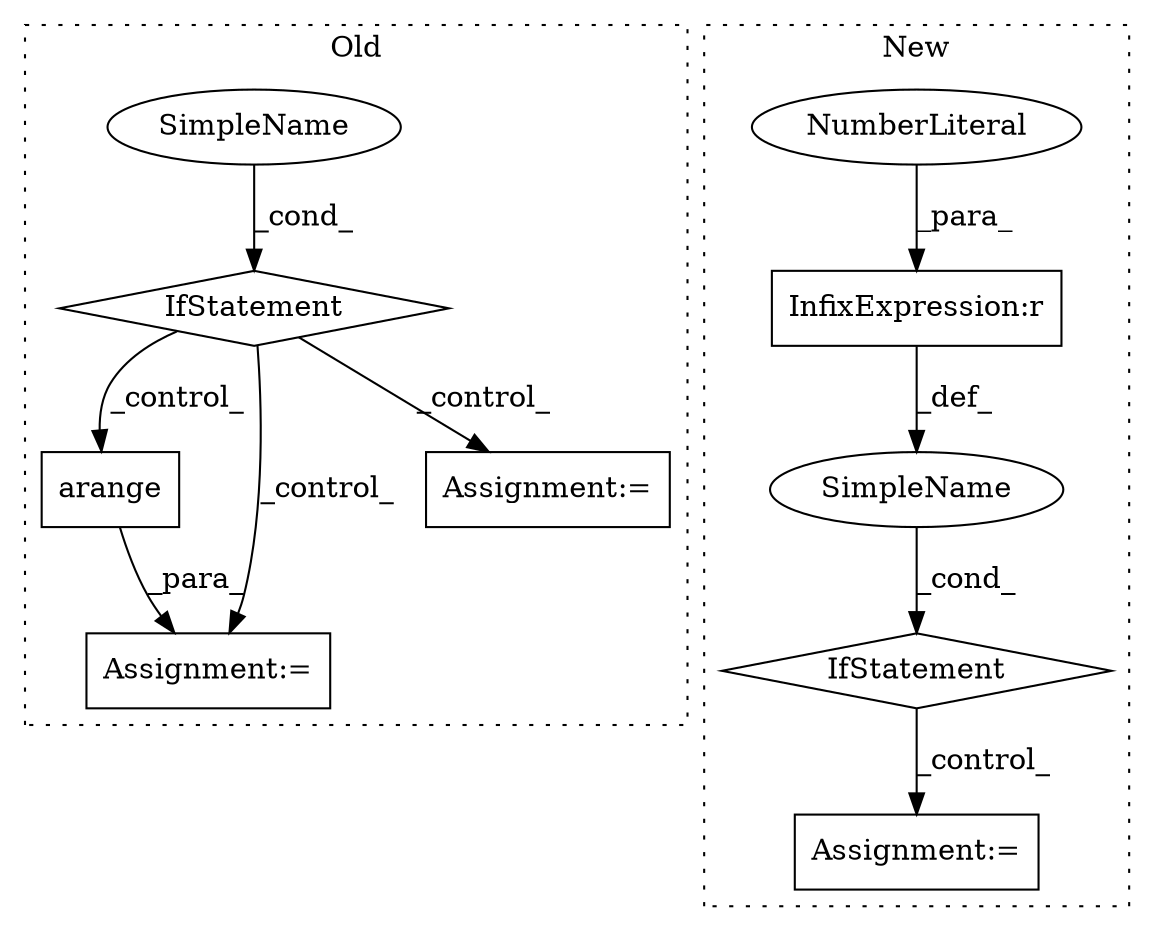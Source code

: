 digraph G {
subgraph cluster0 {
1 [label="arange" a="32" s="1474,1486" l="7,1" shape="box"];
3 [label="Assignment:=" a="7" s="1467" l="1" shape="box"];
8 [label="IfStatement" a="25" s="1438,1456" l="4,2" shape="diamond"];
9 [label="SimpleName" a="42" s="" l="" shape="ellipse"];
10 [label="Assignment:=" a="7" s="1539" l="1" shape="box"];
label = "Old";
style="dotted";
}
subgraph cluster1 {
2 [label="IfStatement" a="25" s="1396,1433" l="4,2" shape="diamond"];
4 [label="Assignment:=" a="7" s="1448" l="1" shape="box"];
5 [label="SimpleName" a="42" s="" l="" shape="ellipse"];
6 [label="InfixExpression:r" a="27" s="1407" l="4" shape="box"];
7 [label="NumberLiteral" a="34" s="1411" l="1" shape="ellipse"];
label = "New";
style="dotted";
}
1 -> 3 [label="_para_"];
2 -> 4 [label="_control_"];
5 -> 2 [label="_cond_"];
6 -> 5 [label="_def_"];
7 -> 6 [label="_para_"];
8 -> 1 [label="_control_"];
8 -> 3 [label="_control_"];
8 -> 10 [label="_control_"];
9 -> 8 [label="_cond_"];
}